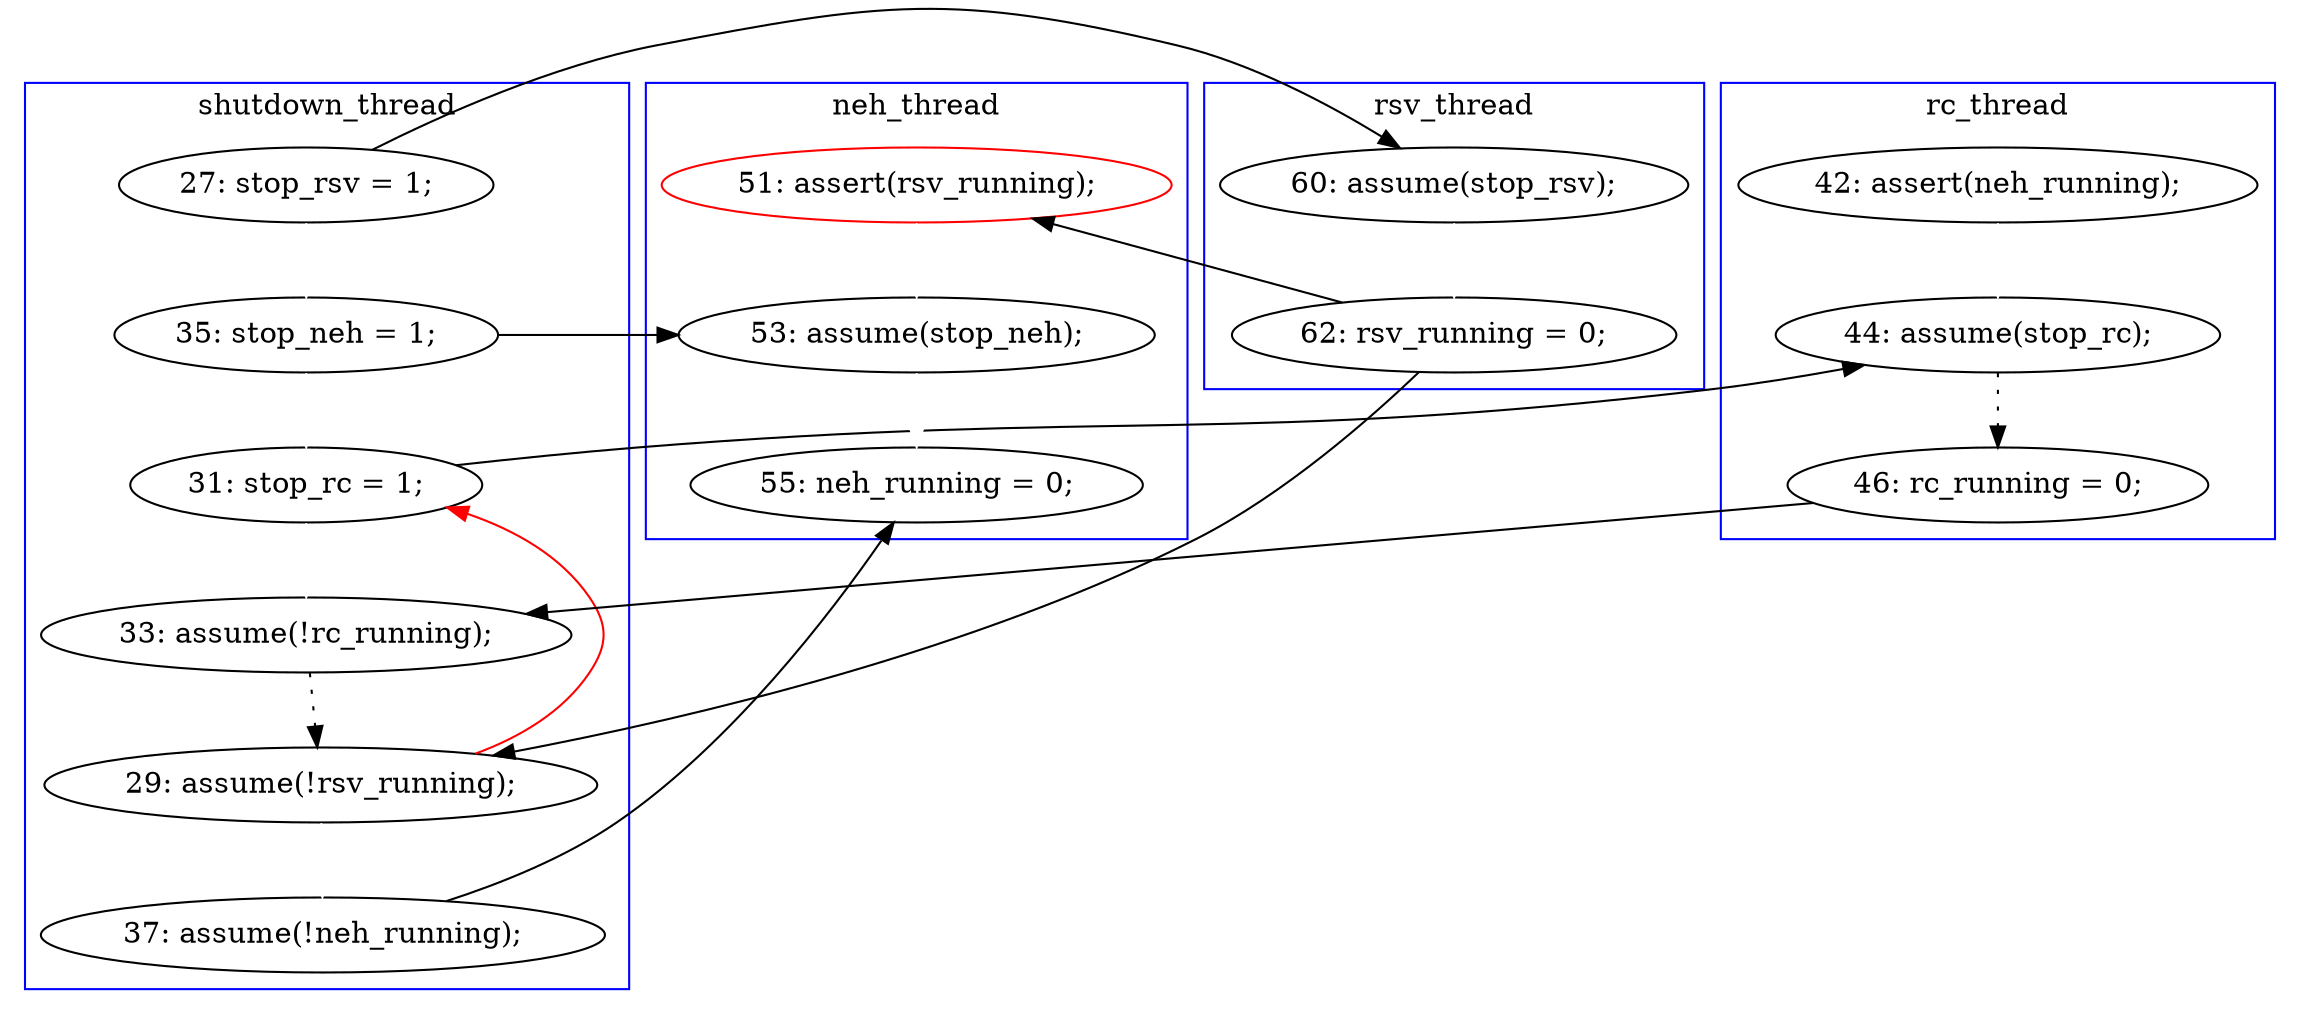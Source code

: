 digraph Counterexample {
	13 -> 15 [color = black, style = solid, constraint = false]
	16 -> 19 [color = white, style = solid]
	19 -> 22 [color = black, style = solid, constraint = false]
	13 -> 16 [color = white, style = solid]
	25 -> 19 [color = red, style = solid, constraint = false]
	25 -> 32 [color = white, style = solid]
	17 -> 25 [color = black, style = solid, constraint = false]
	22 -> 23 [color = black, style = dotted]
	23 -> 24 [color = black, style = solid, constraint = false]
	24 -> 25 [color = black, style = dotted]
	16 -> 31 [color = black, style = solid, constraint = false]
	21 -> 22 [color = white, style = solid]
	17 -> 30 [color = black, style = solid, constraint = false]
	15 -> 17 [color = white, style = solid]
	31 -> 36 [color = white, style = solid]
	32 -> 36 [color = black, style = solid, constraint = false]
	30 -> 31 [color = white, style = solid]
	19 -> 24 [color = white, style = solid]
	subgraph cluster2 {
		label = rc_thread
		color = blue
		22  [label = "44: assume(stop_rc);"]
		21  [label = "42: assert(neh_running);"]
		23  [label = "46: rc_running = 0;"]
	}
	subgraph cluster3 {
		label = neh_thread
		color = blue
		36  [label = "55: neh_running = 0;"]
		30  [label = "51: assert(rsv_running);", color = red]
		31  [label = "53: assume(stop_neh);"]
	}
	subgraph cluster1 {
		label = shutdown_thread
		color = blue
		16  [label = "35: stop_neh = 1;"]
		24  [label = "33: assume(!rc_running);"]
		13  [label = "27: stop_rsv = 1;"]
		19  [label = "31: stop_rc = 1;"]
		25  [label = "29: assume(!rsv_running);"]
		32  [label = "37: assume(!neh_running);"]
	}
	subgraph cluster4 {
		label = rsv_thread
		color = blue
		17  [label = "62: rsv_running = 0;"]
		15  [label = "60: assume(stop_rsv);"]
	}
}